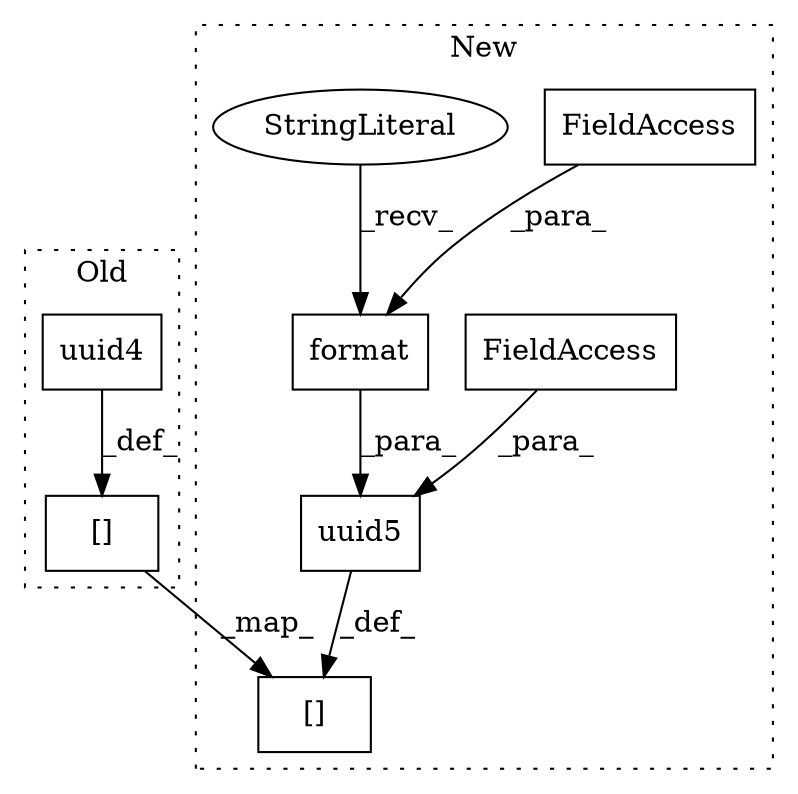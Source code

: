 digraph G {
subgraph cluster0 {
1 [label="uuid4" a="32" s="597" l="7" shape="box"];
4 [label="[]" a="2" s="554,579" l="10,1" shape="box"];
label = "Old";
style="dotted";
}
subgraph cluster1 {
2 [label="uuid5" a="32" s="602,671" l="6,1" shape="box"];
3 [label="FieldAccess" a="22" s="608" l="29" shape="box"];
5 [label="[]" a="2" s="559,584" l="10,1" shape="box"];
6 [label="format" a="32" s="646,670" l="7,1" shape="box"];
7 [label="FieldAccess" a="22" s="653" l="15" shape="box"];
8 [label="StringLiteral" a="45" s="638" l="7" shape="ellipse"];
label = "New";
style="dotted";
}
1 -> 4 [label="_def_"];
2 -> 5 [label="_def_"];
3 -> 2 [label="_para_"];
4 -> 5 [label="_map_"];
6 -> 2 [label="_para_"];
7 -> 6 [label="_para_"];
8 -> 6 [label="_recv_"];
}